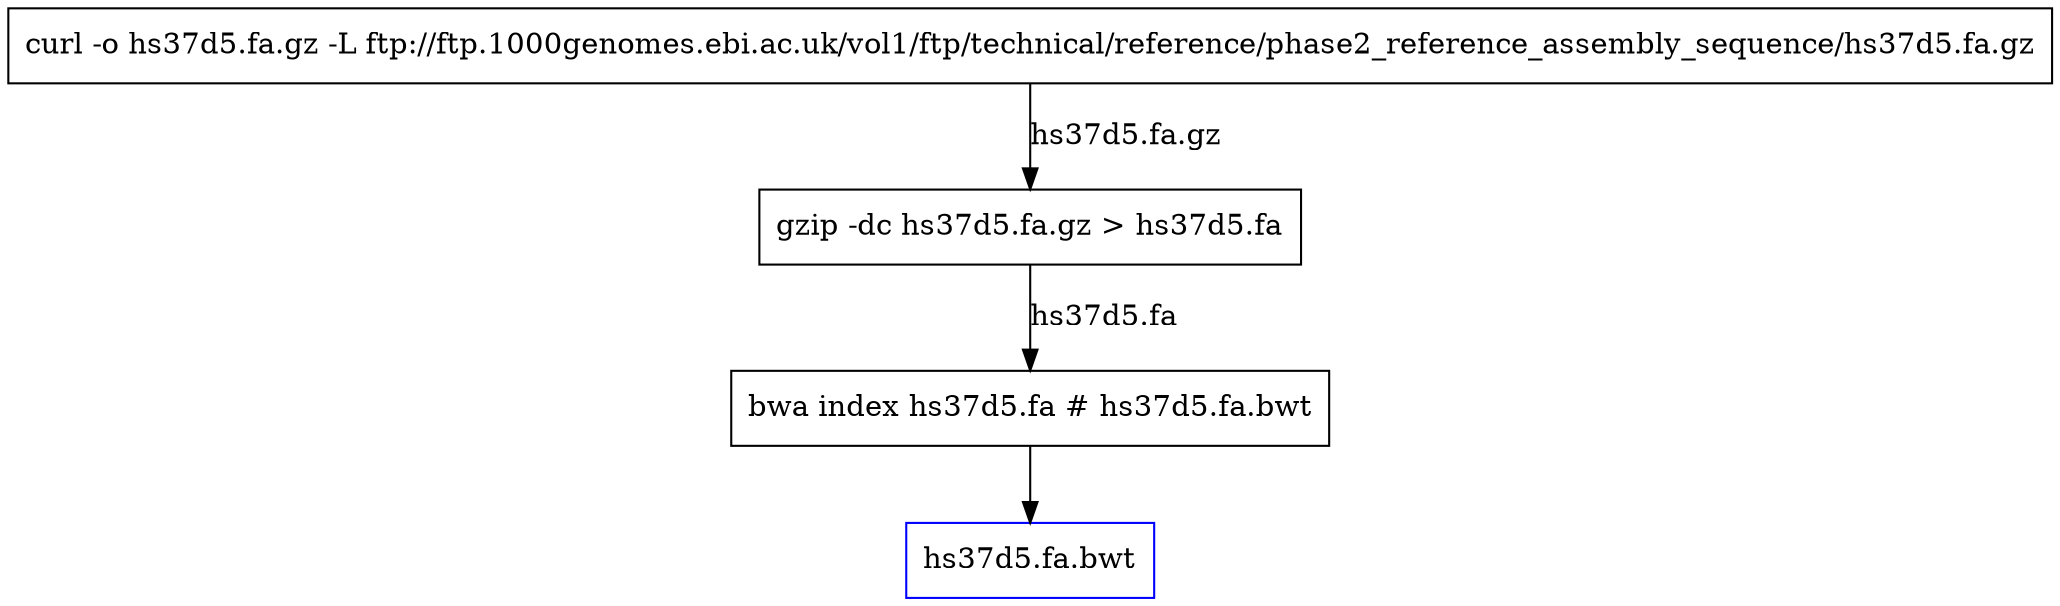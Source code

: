 digraph shelltask {
  node [shape=box];
  task1 [label="curl -o hs37d5.fa.gz -L ftp://ftp.1000genomes.ebi.ac.uk/vol1/ftp/technical/reference/phase2_reference_assembly_sequence/hs37d5.fa.gz"];
  task2 [label="gzip -dc hs37d5.fa.gz > hs37d5.fa"];
  task3 [label="bwa index hs37d5.fa # hs37d5.fa.bwt"];
  task1 -> task2 [label="hs37d5.fa.gz"];
  task2 -> task3 [label="hs37d5.fa"];
  output1 [label="hs37d5.fa.bwt", color=blue];
  task3 -> output1;
}

